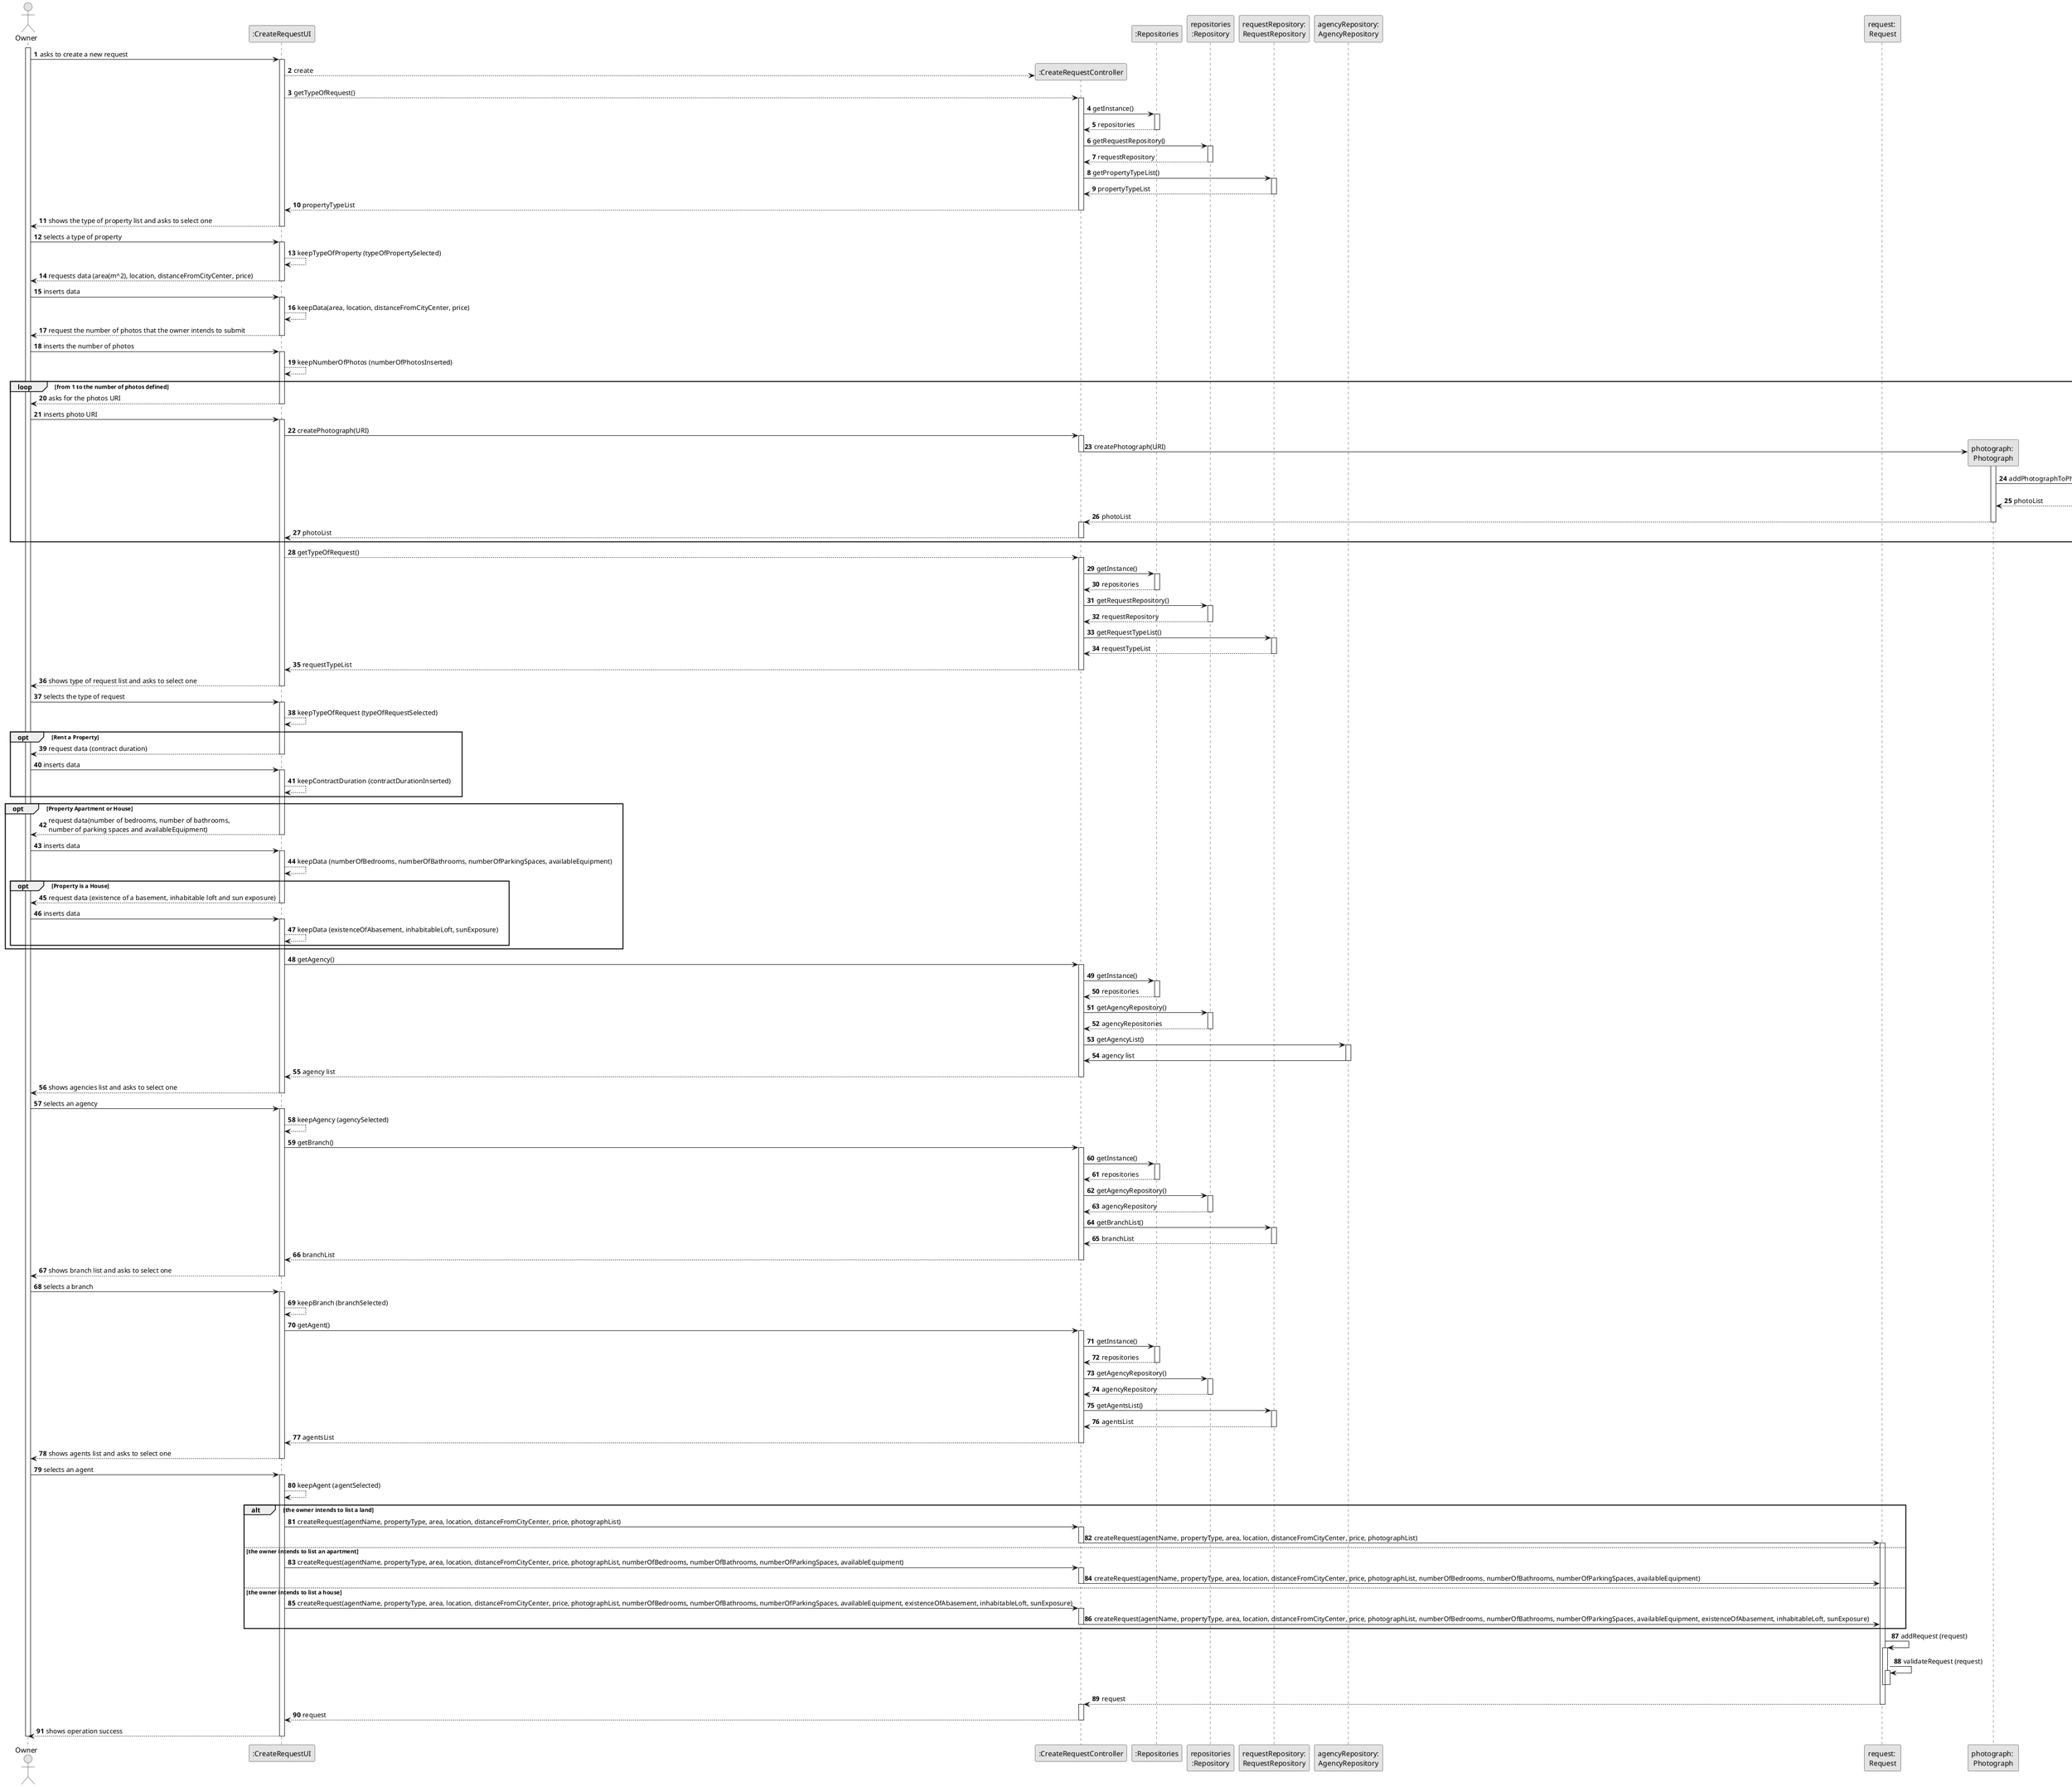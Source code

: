 @startuml
skinparam monochrome true
skinparam packageStyle rectangle
skinparam shadowing false

autonumber

'hide footbox
actor "Owner" as ADM
participant ":CreateRequestUI" as UI
participant ":CreateRequestController" as CTRL
participant ":Repositories" as Rep
participant "repositories\n:Repository" as PLAT
participant "requestRepository:\nRequestRepository" as RequestRepository
participant "agencyRepository:\nAgencyRepository" as ARep
participant "request: \nRequest" as Req
participant "photograph: \nPhotograph" as Photo
participant "photographList" as PhotoList

activate ADM

        ADM -> UI : asks to create a new request

        activate UI

            UI --> CTRL** : create

            UI --> CTRL : getTypeOfRequest()
            activate CTRL

                CTRL -> Rep : getInstance()
                activate Rep

                    Rep --> CTRL: repositories
                deactivate Rep

                CTRL -> PLAT : getRequestRepository()
                activate PLAT

                    PLAT --> CTRL: requestRepository
                deactivate PLAT

                CTRL -> RequestRepository : getPropertyTypeList()
                activate RequestRepository

                RequestRepository --> CTRL : propertyTypeList
                deactivate RequestRepository

                CTRL --> UI : propertyTypeList
            deactivate CTRL

            UI --> ADM : shows the type of property list and asks to select one
        deactivate UI

    ADM -> UI : selects a type of property
    activate UI

    UI --> UI : keepTypeOfProperty (typeOfPropertySelected)

    UI --> ADM : requests data (area(m^2), location, distanceFromCityCenter, price)

    deactivate UI

    ADM -> UI: inserts data

    activate UI

    UI --> UI : keepData(area, location, distanceFromCityCenter, price)

    UI --> ADM :  request the number of photos that the owner intends to submit

    deactivate UI

    ADM -> UI : inserts the number of photos

    activate UI

    UI --> UI : keepNumberOfPhotos (numberOfPhotosInserted)

    loop from 1 to the number of photos defined
    UI --> ADM : asks for the photos URI

    deactivate UI

    ADM -> UI : inserts photo URI
    activate UI

    UI -> CTRL : createPhotograph(URI)
    activate CTRL

            CTRL -> Photo**: createPhotograph(URI)
            deactivate CTRL

            activate Photo

    Photo -> PhotoList** : addPhotographToPhotoList

    activate PhotoList

    PhotoList --> Photo : photoList

    deactivate PhotoList

    Photo --> CTRL : photoList

    deactivate Photo

    activate CTRL

    CTRL --> UI : photoList

    deactivate CTRL

    end

    UI --> CTRL : getTypeOfRequest()
                activate CTRL

                    CTRL -> Rep : getInstance()
                    activate Rep

                        Rep --> CTRL: repositories
                    deactivate Rep

                    CTRL -> PLAT : getRequestRepository()
                    activate PLAT

                        PLAT --> CTRL: requestRepository
                    deactivate PLAT

                    CTRL -> RequestRepository : getRequestTypeList()

                    activate RequestRepository

                    RequestRepository --> CTRL : requestTypeList
                    deactivate RequestRepository

                    CTRL --> UI : requestTypeList
                deactivate CTRL


    deactivate CTRL

   UI --> ADM : shows type of request list and asks to select one

   deactivate UI

   ADM -> UI : selects the type of request

   activate UI

   UI --> UI : keepTypeOfRequest (typeOfRequestSelected)

    opt Rent a Property

    UI-->ADM : request data (contract duration)
    deactivate UI

    ADM -> UI : inserts data

    activate UI

    UI --> UI : keepContractDuration (contractDurationInserted)

    deactivate CTRL
    end

    opt Property Apartment or House

    UI--> ADM : request data(number of bedrooms, number of bathrooms, \nnumber of parking spaces and availableEquipment)
    deactivate UI

    ADM -> UI : inserts data
    activate UI

    UI --> UI : keepData (numberOfBedrooms, numberOfBathrooms, numberOfParkingSpaces, availableEquipment)


    opt Property is a House
    UI --> ADM : request data (existence of a basement, inhabitable loft and sun exposure)
    deactivate UI
    ADM-> UI : inserts data

    activate UI

    UI --> UI : keepData (existenceOfAbasement, inhabitableLoft, sunExposure)
    end

    end
    UI -> CTRL : getAgency()
    activate CTRL

    CTRL -> Rep : getInstance()
    activate Rep

    Rep --> CTRL: repositories

    deactivate Rep

    CTRL -> PLAT : getAgencyRepository()

    activate PLAT

    PLAT--> CTRL : agencyRepositories

    deactivate PLAT

    CTRL -> ARep : getAgencyList()

    activate ARep

    ARep -> CTRL : agency list
    deactivate ARep
    CTRL --> UI : agency list
 deactivate CTRL
 UI --> ADM : shows agencies list and asks to select one

 deactivate UI

    ADM -> UI : selects an agency
    activate UI

    UI --> UI : keepAgency (agencySelected)

    UI -> CTRL : getBranch()

    activate CTRL

                        CTRL -> Rep : getInstance()
                        activate Rep

                            Rep --> CTRL: repositories
                        deactivate Rep

                        CTRL -> PLAT : getAgencyRepository()
                        activate PLAT

                            PLAT --> CTRL: agencyRepository
                        deactivate PLAT

                        CTRL -> RequestRepository : getBranchList()

                        activate RequestRepository

                        RequestRepository --> CTRL : branchList
                        deactivate RequestRepository

                        CTRL --> UI : branchList
                    deactivate CTRL

        deactivate CTRL

    UI --> ADM : shows branch list and asks to select one
    deactivate UI
    ADM -> UI : selects a branch
    activate UI

    UI --> UI : keepBranch (branchSelected)

     UI -> CTRL : getAgent()

        activate CTRL

                            CTRL -> Rep : getInstance()
                            activate Rep

                                Rep --> CTRL: repositories
                            deactivate Rep

                            CTRL -> PLAT : getAgencyRepository()
                            activate PLAT

                                PLAT --> CTRL: agencyRepository
                            deactivate PLAT

                            CTRL -> RequestRepository : getAgentsList()

                            activate RequestRepository

                            RequestRepository --> CTRL : agentsList
                            deactivate RequestRepository

                            CTRL --> UI : agentsList
                        deactivate CTRL

            deactivate CTRL

    UI --> ADM : shows agents list and asks to select one
    deactivate UI

    ADM -> UI : selects an agent

    activate UI

    UI --> UI : keepAgent (agentSelected)

    alt the owner intends to list a land

    UI -> CTRL : createRequest(agentName, propertyType, area, location, distanceFromCityCenter, price, photographList)
    activate CTRL

    CTRL -> Req : createRequest(agentName, propertyType, area, location, distanceFromCityCenter, price, photographList)

    deactivate CTRL
    activate Req

    else the owner intends to list an apartment

    UI -> CTRL : createRequest(agentName, propertyType, area, location, distanceFromCityCenter, price, photographList, numberOfBedrooms, numberOfBathrooms, numberOfParkingSpaces, availableEquipment)
        activate CTRL

        CTRL -> Req : createRequest(agentName, propertyType, area, location, distanceFromCityCenter, price, photographList, numberOfBedrooms, numberOfBathrooms, numberOfParkingSpaces, availableEquipment)

        deactivate CTRL

    else the owner intends to list a house

    UI -> CTRL : createRequest(agentName, propertyType, area, location, distanceFromCityCenter, price, photographList, numberOfBedrooms, numberOfBathrooms, numberOfParkingSpaces, availableEquipment, existenceOfAbasement, inhabitableLoft, sunExposure)
            activate CTRL

            CTRL -> Req : createRequest(agentName, propertyType, area, location, distanceFromCityCenter, price, photographList, numberOfBedrooms, numberOfBathrooms, numberOfParkingSpaces, availableEquipment, existenceOfAbasement, inhabitableLoft, sunExposure)

            deactivate CTRL

    end
    activate Req

    Req -> Req : addRequest (request)

    activate Req

    Req -> Req : validateRequest (request)

    activate Req

    deactivate Req

    deactivate Req

    Req --> CTRL : request

    deactivate Req

    activate CTRL

    CTRL --> UI : request

    deactivate CTRL

    UI --> ADM : shows operation success
    deactivate UI
    deactivate ADM
    @enduml